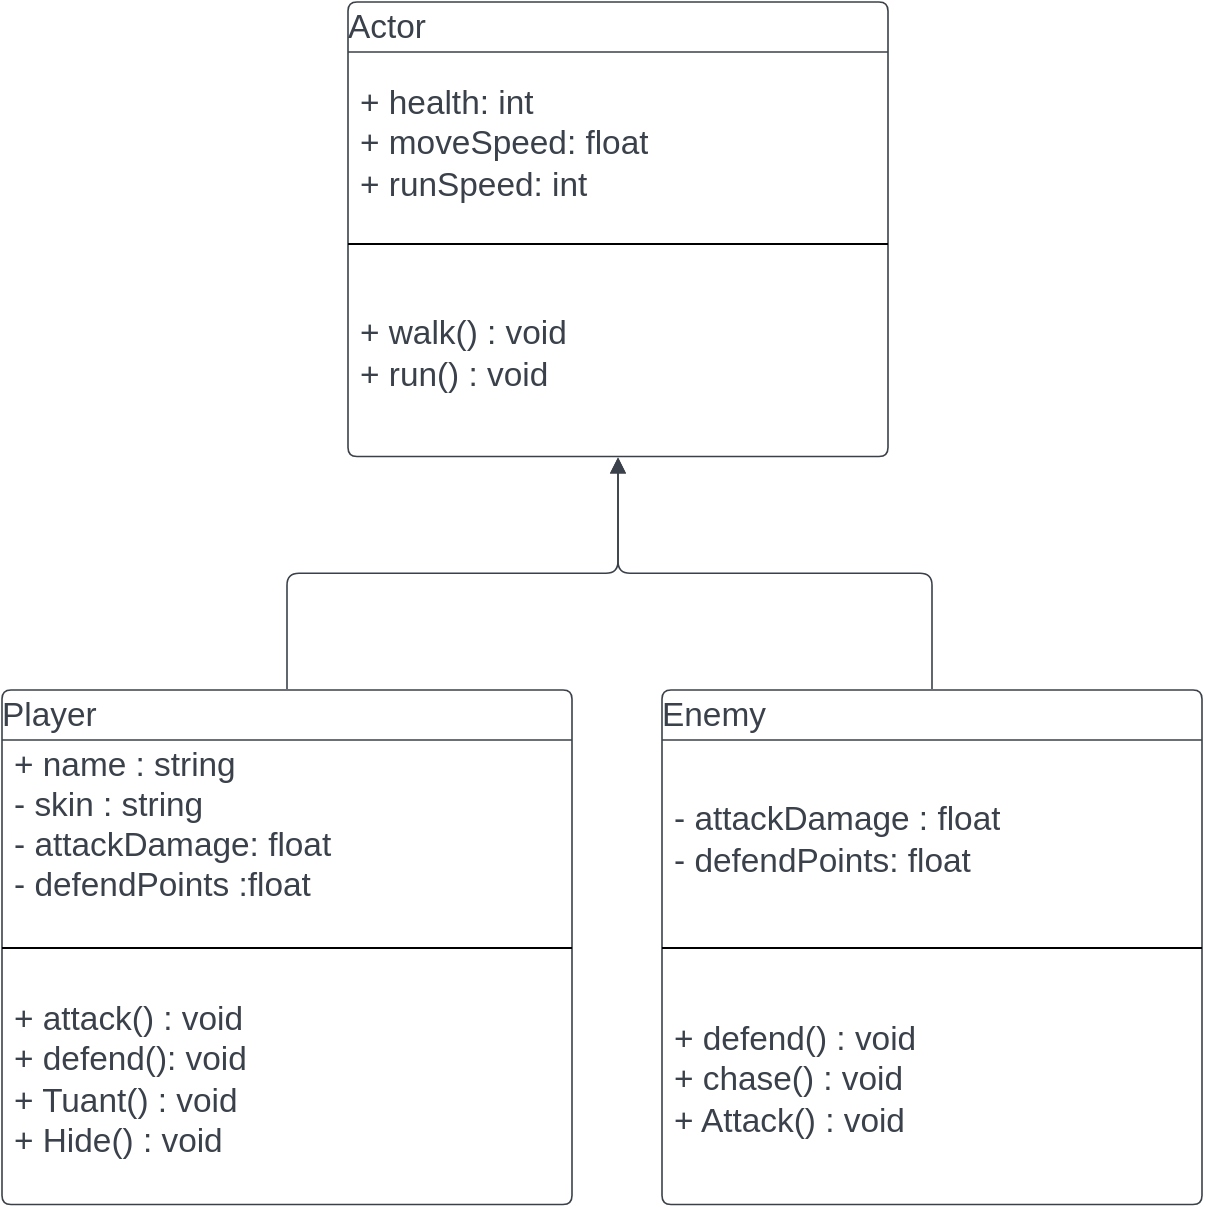 <mxfile version="20.8.20" type="github"><diagram name="Page-1" id="ZnJ3roJChIPo-3X9mxCb"><mxGraphModel dx="1687" dy="911" grid="1" gridSize="10" guides="1" tooltips="1" connect="1" arrows="1" fold="1" page="1" pageScale="1" pageWidth="827" pageHeight="1169" math="0" shadow="0"><root><mxCell id="0"/><mxCell id="1" parent="0"/><mxCell id="oPHLej5EqpWyydmdMTMt-15" value="Actor" style="html=1;overflow=block;blockSpacing=1;swimlane;childLayout=stackLayout;horizontal=1;horizontalStack=0;resizeParent=1;resizeParentMax=0;resizeLast=0;collapsible=0;fontStyle=0;marginBottom=0;swimlaneFillColor=#ffffff;startSize=25;whiteSpace=wrap;fontSize=16.7;fontColor=#3a414a;align=left;spacing=0;strokeColor=#3a414a;strokeOpacity=100;rounded=1;absoluteArcSize=1;arcSize=9;strokeWidth=0.8;" vertex="1" parent="1"><mxGeometry x="283" y="80" width="270" height="227.25" as="geometry"/></mxCell><mxCell id="oPHLej5EqpWyydmdMTMt-16" value="+ health: int&#xA;+ moveSpeed: float&#xA;+ runSpeed: int" style="part=1;html=1;resizeHeight=0;strokeColor=none;fillColor=none;align=left;verticalAlign=middle;spacingLeft=4;spacingRight=4;overflow=hidden;rotatable=0;points=[[0,0.5],[1,0.5]];portConstraint=eastwest;swimlaneFillColor=#ffffff;strokeOpacity=100;whiteSpace=wrap;fontSize=16.7;fontColor=#3a414a;" vertex="1" parent="oPHLej5EqpWyydmdMTMt-15"><mxGeometry y="25" width="270" height="92" as="geometry"/></mxCell><mxCell id="oPHLej5EqpWyydmdMTMt-17" value="" style="line;strokeWidth=1;fillColor=none;align=left;verticalAlign=middle;spacingTop=-1;spacingLeft=3;spacingRight=3;rotatable=0;labelPosition=right;points=[];portConstraint=eastwest;" vertex="1" parent="oPHLej5EqpWyydmdMTMt-15"><mxGeometry y="117" width="270" height="8" as="geometry"/></mxCell><mxCell id="oPHLej5EqpWyydmdMTMt-18" value="+ walk() : void&#xA;+ run() : void" style="part=1;html=1;resizeHeight=0;strokeColor=none;fillColor=none;align=left;verticalAlign=middle;spacingLeft=4;spacingRight=4;overflow=hidden;rotatable=0;points=[[0,0.5],[1,0.5]];portConstraint=eastwest;swimlaneFillColor=#ffffff;strokeOpacity=100;whiteSpace=wrap;fontSize=16.7;fontColor=#3a414a;" vertex="1" parent="oPHLej5EqpWyydmdMTMt-15"><mxGeometry y="125" width="270" height="102.25" as="geometry"/></mxCell><mxCell id="oPHLej5EqpWyydmdMTMt-19" value="Player" style="html=1;overflow=block;blockSpacing=1;swimlane;childLayout=stackLayout;horizontal=1;horizontalStack=0;resizeParent=1;resizeParentMax=0;resizeLast=0;collapsible=0;fontStyle=0;marginBottom=0;swimlaneFillColor=#ffffff;startSize=25;whiteSpace=wrap;fontSize=16.7;fontColor=#3a414a;align=left;spacing=0;strokeColor=#3a414a;strokeOpacity=100;rounded=1;absoluteArcSize=1;arcSize=9;strokeWidth=0.8;" vertex="1" parent="1"><mxGeometry x="110" y="424" width="285" height="257.25" as="geometry"/></mxCell><mxCell id="oPHLej5EqpWyydmdMTMt-20" value="+ name : string&lt;br&gt;&lt;div&gt;- skin : string&lt;/div&gt;&lt;div&gt;- attackDamage: float&lt;/div&gt;&lt;div&gt;- defendPoints :float &lt;br&gt;&lt;/div&gt;&lt;div&gt;&lt;br&gt;&lt;/div&gt;" style="part=1;html=1;resizeHeight=0;strokeColor=none;fillColor=none;align=left;verticalAlign=middle;spacingLeft=4;spacingRight=4;overflow=hidden;rotatable=0;points=[[0,0.5],[1,0.5]];portConstraint=eastwest;swimlaneFillColor=#ffffff;strokeOpacity=100;whiteSpace=wrap;fontSize=16.7;fontColor=#3a414a;" vertex="1" parent="oPHLej5EqpWyydmdMTMt-19"><mxGeometry y="25" width="285" height="100" as="geometry"/></mxCell><mxCell id="oPHLej5EqpWyydmdMTMt-21" value="" style="line;strokeWidth=1;fillColor=none;align=left;verticalAlign=middle;spacingTop=-1;spacingLeft=3;spacingRight=3;rotatable=0;labelPosition=right;points=[];portConstraint=eastwest;" vertex="1" parent="oPHLej5EqpWyydmdMTMt-19"><mxGeometry y="125" width="285" height="8" as="geometry"/></mxCell><mxCell id="oPHLej5EqpWyydmdMTMt-22" value="&lt;div&gt;+ attack() : void&lt;/div&gt;&lt;div&gt;+ defend(): void &lt;br&gt;+ Tuant() : void&lt;br&gt;&lt;/div&gt;+ Hide() : void" style="part=1;html=1;resizeHeight=0;strokeColor=none;fillColor=none;align=left;verticalAlign=middle;spacingLeft=4;spacingRight=4;overflow=hidden;rotatable=0;points=[[0,0.5],[1,0.5]];portConstraint=eastwest;swimlaneFillColor=#ffffff;strokeOpacity=100;whiteSpace=wrap;fontSize=16.7;fontColor=#3a414a;" vertex="1" parent="oPHLej5EqpWyydmdMTMt-19"><mxGeometry y="133" width="285" height="124.25" as="geometry"/></mxCell><mxCell id="oPHLej5EqpWyydmdMTMt-23" value="" style="html=1;jettySize=18;whiteSpace=wrap;fontSize=13;strokeColor=#3a414a;strokeOpacity=100;strokeWidth=0.8;rounded=1;arcSize=12;edgeStyle=orthogonalEdgeStyle;startArrow=none;endArrow=block;endFill=1;exitX=0.5;exitY=-0.002;exitPerimeter=0;entryX=0.5;entryY=1.002;entryPerimeter=0;lucidId=_OIvEM8OEN_d;" edge="1" parent="1" source="oPHLej5EqpWyydmdMTMt-19" target="oPHLej5EqpWyydmdMTMt-15"><mxGeometry width="100" height="100" relative="1" as="geometry"><Array as="points"/></mxGeometry></mxCell><mxCell id="oPHLej5EqpWyydmdMTMt-24" value="Enemy" style="html=1;overflow=block;blockSpacing=1;swimlane;childLayout=stackLayout;horizontal=1;horizontalStack=0;resizeParent=1;resizeParentMax=0;resizeLast=0;collapsible=0;fontStyle=0;marginBottom=0;swimlaneFillColor=#ffffff;startSize=25;whiteSpace=wrap;fontSize=16.7;fontColor=#3a414a;align=left;spacing=0;strokeColor=#3a414a;strokeOpacity=100;rounded=1;absoluteArcSize=1;arcSize=9;strokeWidth=0.8;" vertex="1" parent="1"><mxGeometry x="440" y="424" width="270" height="257.25" as="geometry"/></mxCell><mxCell id="oPHLej5EqpWyydmdMTMt-25" value="- attackDamage : float&lt;br&gt;- defendPoints: float" style="part=1;html=1;resizeHeight=0;strokeColor=none;fillColor=none;align=left;verticalAlign=middle;spacingLeft=4;spacingRight=4;overflow=hidden;rotatable=0;points=[[0,0.5],[1,0.5]];portConstraint=eastwest;swimlaneFillColor=#ffffff;strokeOpacity=100;whiteSpace=wrap;fontSize=16.7;fontColor=#3a414a;" vertex="1" parent="oPHLej5EqpWyydmdMTMt-24"><mxGeometry y="25" width="270" height="100" as="geometry"/></mxCell><mxCell id="oPHLej5EqpWyydmdMTMt-26" value="" style="line;strokeWidth=1;fillColor=none;align=left;verticalAlign=middle;spacingTop=-1;spacingLeft=3;spacingRight=3;rotatable=0;labelPosition=right;points=[];portConstraint=eastwest;" vertex="1" parent="oPHLej5EqpWyydmdMTMt-24"><mxGeometry y="125" width="270" height="8" as="geometry"/></mxCell><mxCell id="oPHLej5EqpWyydmdMTMt-27" value="+ defend() : void&lt;br&gt;+ chase() : void&lt;br&gt;+ Attack() : void" style="part=1;html=1;resizeHeight=0;strokeColor=none;fillColor=none;align=left;verticalAlign=middle;spacingLeft=4;spacingRight=4;overflow=hidden;rotatable=0;points=[[0,0.5],[1,0.5]];portConstraint=eastwest;swimlaneFillColor=#ffffff;strokeOpacity=100;whiteSpace=wrap;fontSize=16.7;fontColor=#3a414a;" vertex="1" parent="oPHLej5EqpWyydmdMTMt-24"><mxGeometry y="133" width="270" height="124.25" as="geometry"/></mxCell><mxCell id="oPHLej5EqpWyydmdMTMt-28" value="" style="html=1;jettySize=18;whiteSpace=wrap;fontSize=13;strokeColor=#3a414a;strokeOpacity=100;strokeWidth=0.8;rounded=1;arcSize=12;edgeStyle=orthogonalEdgeStyle;startArrow=none;endArrow=block;endFill=1;exitX=0.5;exitY=-0.002;exitPerimeter=0;entryX=0.5;entryY=1.002;entryPerimeter=0;lucidId=bQIvkQhp5pPx;" edge="1" parent="1" source="oPHLej5EqpWyydmdMTMt-24" target="oPHLej5EqpWyydmdMTMt-15"><mxGeometry width="100" height="100" relative="1" as="geometry"><Array as="points"/></mxGeometry></mxCell></root></mxGraphModel></diagram></mxfile>